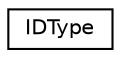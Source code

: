 digraph G
{
  edge [fontname="Helvetica",fontsize="10",labelfontname="Helvetica",labelfontsize="10"];
  node [fontname="Helvetica",fontsize="10",shape=record];
  rankdir=LR;
  Node1 [label="IDType",height=0.2,width=0.4,color="black", fillcolor="white", style="filled",URL="$d8/d3c/structIDType.html"];
}
